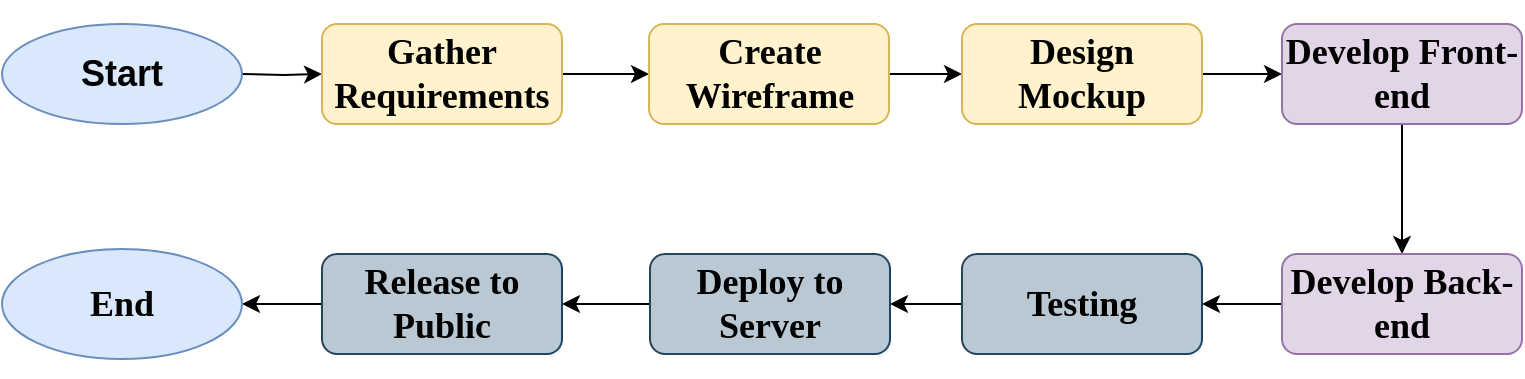 <mxfile version="23.1.7" type="github">
  <diagram id="C5RBs43oDa-KdzZeNtuy" name="Page-1">
    <mxGraphModel dx="1050" dy="522" grid="1" gridSize="10" guides="1" tooltips="1" connect="1" arrows="1" fold="1" page="1" pageScale="1" pageWidth="827" pageHeight="1169" background="none" math="0" shadow="0">
      <root>
        <mxCell id="WIyWlLk6GJQsqaUBKTNV-0" />
        <mxCell id="WIyWlLk6GJQsqaUBKTNV-1" parent="WIyWlLk6GJQsqaUBKTNV-0" />
        <mxCell id="OQ_kHlhKaLLF1bTOe5wM-1" value="" style="edgeStyle=orthogonalEdgeStyle;rounded=0;orthogonalLoop=1;jettySize=auto;html=1;verticalAlign=bottom;" edge="1" parent="WIyWlLk6GJQsqaUBKTNV-1" target="OQ_kHlhKaLLF1bTOe5wM-0">
          <mxGeometry relative="1" as="geometry">
            <mxPoint x="150" y="100" as="sourcePoint" />
          </mxGeometry>
        </mxCell>
        <mxCell id="OQ_kHlhKaLLF1bTOe5wM-4" value="" style="edgeStyle=orthogonalEdgeStyle;rounded=0;orthogonalLoop=1;jettySize=auto;html=1;" edge="1" parent="WIyWlLk6GJQsqaUBKTNV-1" source="OQ_kHlhKaLLF1bTOe5wM-0" target="OQ_kHlhKaLLF1bTOe5wM-3">
          <mxGeometry relative="1" as="geometry" />
        </mxCell>
        <mxCell id="OQ_kHlhKaLLF1bTOe5wM-0" value="&lt;h2&gt;Gather Requirements&lt;/h2&gt;" style="whiteSpace=wrap;html=1;fontFamily=Times New Roman;rounded=1;glass=0;strokeWidth=1;shadow=0;fillColor=#fff2cc;strokeColor=#d6b656;" vertex="1" parent="WIyWlLk6GJQsqaUBKTNV-1">
          <mxGeometry x="190" y="75" width="120" height="50" as="geometry" />
        </mxCell>
        <mxCell id="OQ_kHlhKaLLF1bTOe5wM-6" value="" style="edgeStyle=orthogonalEdgeStyle;rounded=0;orthogonalLoop=1;jettySize=auto;html=1;" edge="1" parent="WIyWlLk6GJQsqaUBKTNV-1" source="OQ_kHlhKaLLF1bTOe5wM-3" target="OQ_kHlhKaLLF1bTOe5wM-5">
          <mxGeometry relative="1" as="geometry" />
        </mxCell>
        <mxCell id="OQ_kHlhKaLLF1bTOe5wM-3" value="&lt;h2 style=&quot;border-color: var(--border-color);&quot;&gt;Create Wireframe&lt;/h2&gt;" style="whiteSpace=wrap;html=1;fontFamily=Times New Roman;rounded=1;glass=0;strokeWidth=1;shadow=0;fillColor=#fff2cc;strokeColor=#d6b656;" vertex="1" parent="WIyWlLk6GJQsqaUBKTNV-1">
          <mxGeometry x="353.5" y="75" width="120" height="50" as="geometry" />
        </mxCell>
        <mxCell id="OQ_kHlhKaLLF1bTOe5wM-8" value="" style="edgeStyle=orthogonalEdgeStyle;rounded=0;orthogonalLoop=1;jettySize=auto;html=1;" edge="1" parent="WIyWlLk6GJQsqaUBKTNV-1" source="OQ_kHlhKaLLF1bTOe5wM-5" target="OQ_kHlhKaLLF1bTOe5wM-7">
          <mxGeometry relative="1" as="geometry" />
        </mxCell>
        <mxCell id="OQ_kHlhKaLLF1bTOe5wM-5" value="&lt;h2 style=&quot;border-color: var(--border-color);&quot;&gt;Design Mockup&lt;/h2&gt;" style="whiteSpace=wrap;html=1;fontFamily=Times New Roman;rounded=1;glass=0;strokeWidth=1;shadow=0;fillColor=#fff2cc;strokeColor=#d6b656;" vertex="1" parent="WIyWlLk6GJQsqaUBKTNV-1">
          <mxGeometry x="510" y="75" width="120" height="50" as="geometry" />
        </mxCell>
        <mxCell id="OQ_kHlhKaLLF1bTOe5wM-10" value="" style="edgeStyle=orthogonalEdgeStyle;rounded=0;orthogonalLoop=1;jettySize=auto;html=1;" edge="1" parent="WIyWlLk6GJQsqaUBKTNV-1" source="OQ_kHlhKaLLF1bTOe5wM-7" target="OQ_kHlhKaLLF1bTOe5wM-9">
          <mxGeometry relative="1" as="geometry" />
        </mxCell>
        <mxCell id="OQ_kHlhKaLLF1bTOe5wM-7" value="&lt;h2 style=&quot;border-color: var(--border-color);&quot;&gt;Develop Front-end&lt;/h2&gt;" style="whiteSpace=wrap;html=1;fontFamily=Times New Roman;rounded=1;glass=0;strokeWidth=1;shadow=0;fillColor=#e1d5e7;strokeColor=#9673a6;" vertex="1" parent="WIyWlLk6GJQsqaUBKTNV-1">
          <mxGeometry x="670" y="75" width="120" height="50" as="geometry" />
        </mxCell>
        <mxCell id="OQ_kHlhKaLLF1bTOe5wM-13" value="" style="edgeStyle=orthogonalEdgeStyle;rounded=0;orthogonalLoop=1;jettySize=auto;html=1;" edge="1" parent="WIyWlLk6GJQsqaUBKTNV-1" source="OQ_kHlhKaLLF1bTOe5wM-9" target="OQ_kHlhKaLLF1bTOe5wM-12">
          <mxGeometry relative="1" as="geometry" />
        </mxCell>
        <mxCell id="OQ_kHlhKaLLF1bTOe5wM-9" value="&lt;h2 style=&quot;border-color: var(--border-color);&quot;&gt;Develop Back-end&lt;/h2&gt;" style="whiteSpace=wrap;html=1;fontFamily=Times New Roman;rounded=1;glass=0;strokeWidth=1;shadow=0;fillColor=#e1d5e7;strokeColor=#9673a6;" vertex="1" parent="WIyWlLk6GJQsqaUBKTNV-1">
          <mxGeometry x="670" y="190" width="120" height="50" as="geometry" />
        </mxCell>
        <mxCell id="OQ_kHlhKaLLF1bTOe5wM-15" value="" style="edgeStyle=orthogonalEdgeStyle;rounded=0;orthogonalLoop=1;jettySize=auto;html=1;" edge="1" parent="WIyWlLk6GJQsqaUBKTNV-1" source="OQ_kHlhKaLLF1bTOe5wM-12" target="OQ_kHlhKaLLF1bTOe5wM-14">
          <mxGeometry relative="1" as="geometry" />
        </mxCell>
        <mxCell id="OQ_kHlhKaLLF1bTOe5wM-12" value="&lt;h2 style=&quot;border-color: var(--border-color);&quot;&gt;Testing&lt;/h2&gt;" style="whiteSpace=wrap;html=1;fontFamily=Times New Roman;rounded=1;glass=0;strokeWidth=1;shadow=0;fillColor=#bac8d3;strokeColor=#23445d;" vertex="1" parent="WIyWlLk6GJQsqaUBKTNV-1">
          <mxGeometry x="510" y="190" width="120" height="50" as="geometry" />
        </mxCell>
        <mxCell id="OQ_kHlhKaLLF1bTOe5wM-17" value="" style="edgeStyle=orthogonalEdgeStyle;rounded=0;orthogonalLoop=1;jettySize=auto;html=1;" edge="1" parent="WIyWlLk6GJQsqaUBKTNV-1" source="OQ_kHlhKaLLF1bTOe5wM-14" target="OQ_kHlhKaLLF1bTOe5wM-16">
          <mxGeometry relative="1" as="geometry" />
        </mxCell>
        <mxCell id="OQ_kHlhKaLLF1bTOe5wM-14" value="&lt;h2 style=&quot;border-color: var(--border-color);&quot;&gt;Deploy to Server&lt;/h2&gt;" style="whiteSpace=wrap;html=1;fontFamily=Times New Roman;rounded=1;glass=0;strokeWidth=1;shadow=0;fillColor=#bac8d3;strokeColor=#23445d;" vertex="1" parent="WIyWlLk6GJQsqaUBKTNV-1">
          <mxGeometry x="354" y="190" width="120" height="50" as="geometry" />
        </mxCell>
        <mxCell id="OQ_kHlhKaLLF1bTOe5wM-19" value="" style="edgeStyle=orthogonalEdgeStyle;rounded=0;orthogonalLoop=1;jettySize=auto;html=1;" edge="1" parent="WIyWlLk6GJQsqaUBKTNV-1" source="OQ_kHlhKaLLF1bTOe5wM-16">
          <mxGeometry relative="1" as="geometry">
            <mxPoint x="150" y="215" as="targetPoint" />
          </mxGeometry>
        </mxCell>
        <mxCell id="OQ_kHlhKaLLF1bTOe5wM-16" value="&lt;h2 style=&quot;border-color: var(--border-color);&quot;&gt;Release to Public&lt;/h2&gt;" style="whiteSpace=wrap;html=1;fontFamily=Times New Roman;rounded=1;glass=0;strokeWidth=1;shadow=0;fillColor=#bac8d3;strokeColor=#23445d;" vertex="1" parent="WIyWlLk6GJQsqaUBKTNV-1">
          <mxGeometry x="190" y="190" width="120" height="50" as="geometry" />
        </mxCell>
        <mxCell id="OQ_kHlhKaLLF1bTOe5wM-20" value="&lt;h2&gt;Start&lt;/h2&gt;" style="ellipse;whiteSpace=wrap;html=1;fillColor=#dae8fc;strokeColor=#6c8ebf;" vertex="1" parent="WIyWlLk6GJQsqaUBKTNV-1">
          <mxGeometry x="30" y="75" width="120" height="50" as="geometry" />
        </mxCell>
        <mxCell id="OQ_kHlhKaLLF1bTOe5wM-21" value="&lt;h2&gt;&lt;font face=&quot;Times New Roman&quot;&gt;End&lt;/font&gt;&lt;/h2&gt;" style="ellipse;whiteSpace=wrap;html=1;fillColor=#dae8fc;strokeColor=#6c8ebf;" vertex="1" parent="WIyWlLk6GJQsqaUBKTNV-1">
          <mxGeometry x="30" y="187.5" width="120" height="55" as="geometry" />
        </mxCell>
      </root>
    </mxGraphModel>
  </diagram>
</mxfile>

